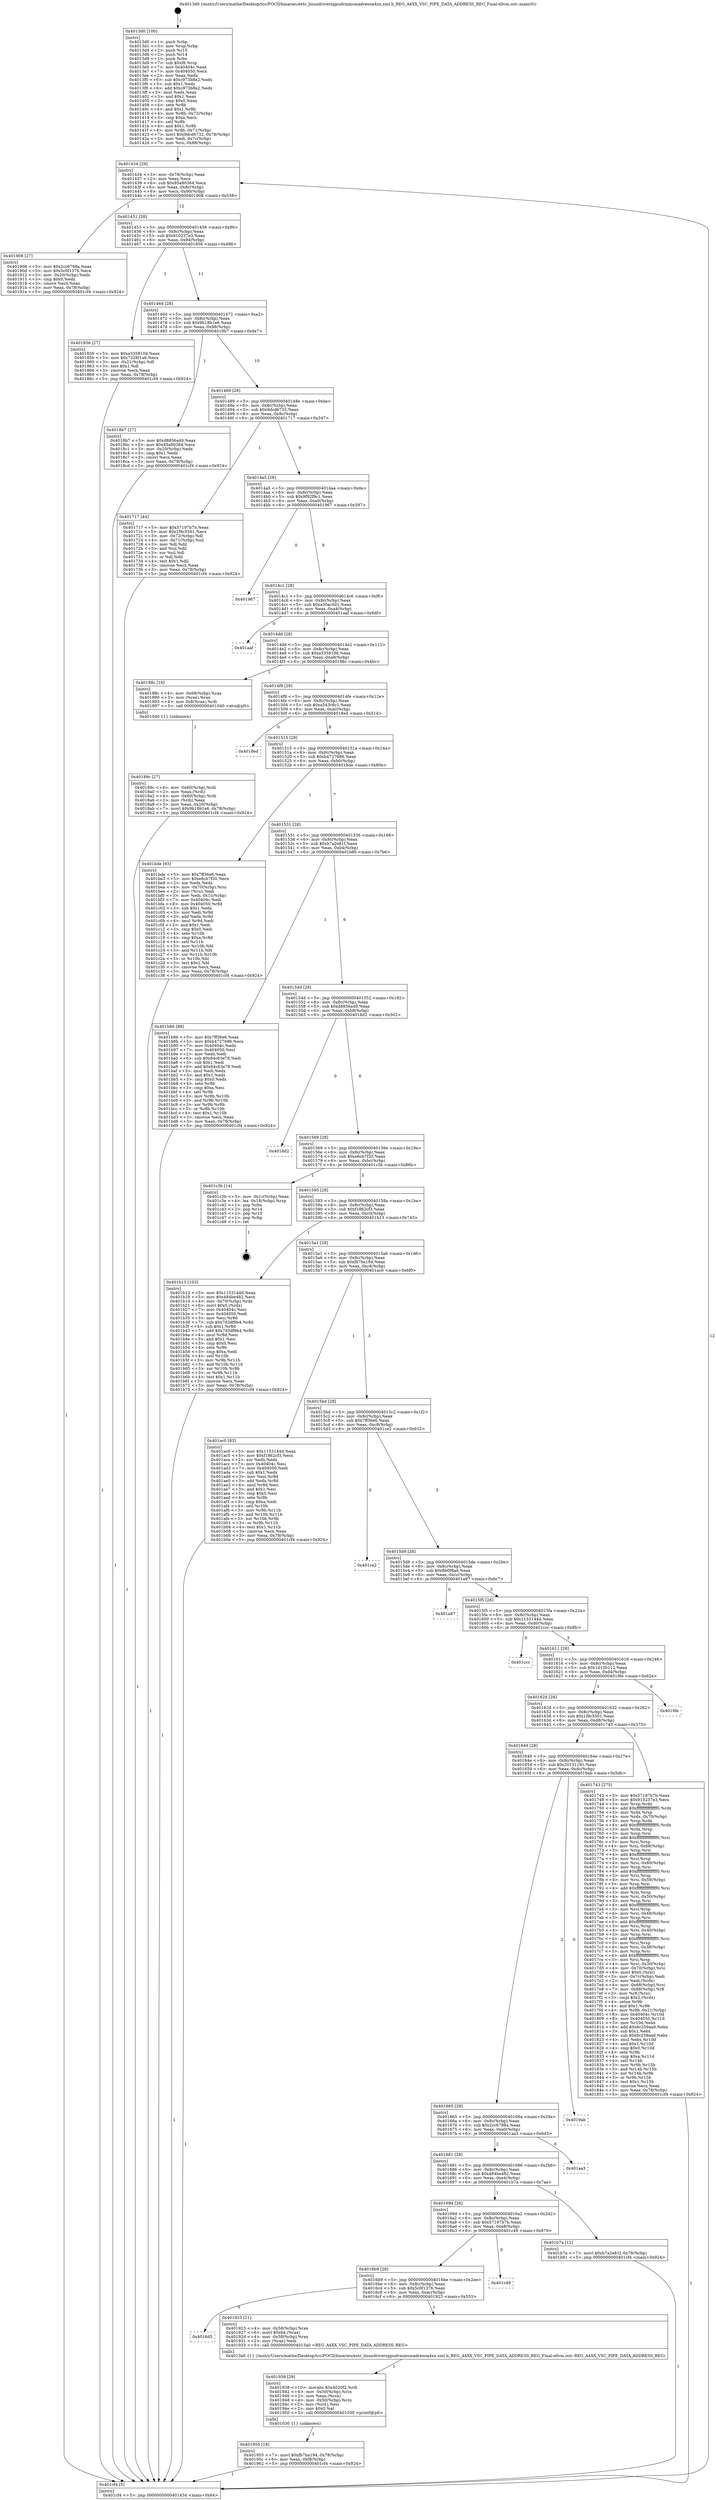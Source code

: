 digraph "0x4013d0" {
  label = "0x4013d0 (/mnt/c/Users/mathe/Desktop/tcc/POCII/binaries/extr_linuxdriversgpudrmmsmadrenoa4xx.xml.h_REG_A4XX_VSC_PIPE_DATA_ADDRESS_REG_Final-ollvm.out::main(0))"
  labelloc = "t"
  node[shape=record]

  Entry [label="",width=0.3,height=0.3,shape=circle,fillcolor=black,style=filled]
  "0x401434" [label="{
     0x401434 [29]\l
     | [instrs]\l
     &nbsp;&nbsp;0x401434 \<+3\>: mov -0x78(%rbp),%eax\l
     &nbsp;&nbsp;0x401437 \<+2\>: mov %eax,%ecx\l
     &nbsp;&nbsp;0x401439 \<+6\>: sub $0x85a80384,%ecx\l
     &nbsp;&nbsp;0x40143f \<+6\>: mov %eax,-0x8c(%rbp)\l
     &nbsp;&nbsp;0x401445 \<+6\>: mov %ecx,-0x90(%rbp)\l
     &nbsp;&nbsp;0x40144b \<+6\>: je 0000000000401908 \<main+0x538\>\l
  }"]
  "0x401908" [label="{
     0x401908 [27]\l
     | [instrs]\l
     &nbsp;&nbsp;0x401908 \<+5\>: mov $0x2cc6788a,%eax\l
     &nbsp;&nbsp;0x40190d \<+5\>: mov $0x5c0f1376,%ecx\l
     &nbsp;&nbsp;0x401912 \<+3\>: mov -0x20(%rbp),%edx\l
     &nbsp;&nbsp;0x401915 \<+3\>: cmp $0x0,%edx\l
     &nbsp;&nbsp;0x401918 \<+3\>: cmove %ecx,%eax\l
     &nbsp;&nbsp;0x40191b \<+3\>: mov %eax,-0x78(%rbp)\l
     &nbsp;&nbsp;0x40191e \<+5\>: jmp 0000000000401cf4 \<main+0x924\>\l
  }"]
  "0x401451" [label="{
     0x401451 [28]\l
     | [instrs]\l
     &nbsp;&nbsp;0x401451 \<+5\>: jmp 0000000000401456 \<main+0x86\>\l
     &nbsp;&nbsp;0x401456 \<+6\>: mov -0x8c(%rbp),%eax\l
     &nbsp;&nbsp;0x40145c \<+5\>: sub $0x910237e3,%eax\l
     &nbsp;&nbsp;0x401461 \<+6\>: mov %eax,-0x94(%rbp)\l
     &nbsp;&nbsp;0x401467 \<+6\>: je 0000000000401856 \<main+0x486\>\l
  }"]
  Exit [label="",width=0.3,height=0.3,shape=circle,fillcolor=black,style=filled,peripheries=2]
  "0x401856" [label="{
     0x401856 [27]\l
     | [instrs]\l
     &nbsp;&nbsp;0x401856 \<+5\>: mov $0xa335810d,%eax\l
     &nbsp;&nbsp;0x40185b \<+5\>: mov $0x7328f1a6,%ecx\l
     &nbsp;&nbsp;0x401860 \<+3\>: mov -0x21(%rbp),%dl\l
     &nbsp;&nbsp;0x401863 \<+3\>: test $0x1,%dl\l
     &nbsp;&nbsp;0x401866 \<+3\>: cmovne %ecx,%eax\l
     &nbsp;&nbsp;0x401869 \<+3\>: mov %eax,-0x78(%rbp)\l
     &nbsp;&nbsp;0x40186c \<+5\>: jmp 0000000000401cf4 \<main+0x924\>\l
  }"]
  "0x40146d" [label="{
     0x40146d [28]\l
     | [instrs]\l
     &nbsp;&nbsp;0x40146d \<+5\>: jmp 0000000000401472 \<main+0xa2\>\l
     &nbsp;&nbsp;0x401472 \<+6\>: mov -0x8c(%rbp),%eax\l
     &nbsp;&nbsp;0x401478 \<+5\>: sub $0x9b18b1e6,%eax\l
     &nbsp;&nbsp;0x40147d \<+6\>: mov %eax,-0x98(%rbp)\l
     &nbsp;&nbsp;0x401483 \<+6\>: je 00000000004018b7 \<main+0x4e7\>\l
  }"]
  "0x401955" [label="{
     0x401955 [18]\l
     | [instrs]\l
     &nbsp;&nbsp;0x401955 \<+7\>: movl $0xfb7ba194,-0x78(%rbp)\l
     &nbsp;&nbsp;0x40195c \<+6\>: mov %eax,-0xf8(%rbp)\l
     &nbsp;&nbsp;0x401962 \<+5\>: jmp 0000000000401cf4 \<main+0x924\>\l
  }"]
  "0x4018b7" [label="{
     0x4018b7 [27]\l
     | [instrs]\l
     &nbsp;&nbsp;0x4018b7 \<+5\>: mov $0xd8856a49,%eax\l
     &nbsp;&nbsp;0x4018bc \<+5\>: mov $0x85a80384,%ecx\l
     &nbsp;&nbsp;0x4018c1 \<+3\>: mov -0x20(%rbp),%edx\l
     &nbsp;&nbsp;0x4018c4 \<+3\>: cmp $0x1,%edx\l
     &nbsp;&nbsp;0x4018c7 \<+3\>: cmovl %ecx,%eax\l
     &nbsp;&nbsp;0x4018ca \<+3\>: mov %eax,-0x78(%rbp)\l
     &nbsp;&nbsp;0x4018cd \<+5\>: jmp 0000000000401cf4 \<main+0x924\>\l
  }"]
  "0x401489" [label="{
     0x401489 [28]\l
     | [instrs]\l
     &nbsp;&nbsp;0x401489 \<+5\>: jmp 000000000040148e \<main+0xbe\>\l
     &nbsp;&nbsp;0x40148e \<+6\>: mov -0x8c(%rbp),%eax\l
     &nbsp;&nbsp;0x401494 \<+5\>: sub $0x9dcd6732,%eax\l
     &nbsp;&nbsp;0x401499 \<+6\>: mov %eax,-0x9c(%rbp)\l
     &nbsp;&nbsp;0x40149f \<+6\>: je 0000000000401717 \<main+0x347\>\l
  }"]
  "0x401938" [label="{
     0x401938 [29]\l
     | [instrs]\l
     &nbsp;&nbsp;0x401938 \<+10\>: movabs $0x4020f2,%rdi\l
     &nbsp;&nbsp;0x401942 \<+4\>: mov -0x50(%rbp),%rcx\l
     &nbsp;&nbsp;0x401946 \<+2\>: mov %eax,(%rcx)\l
     &nbsp;&nbsp;0x401948 \<+4\>: mov -0x50(%rbp),%rcx\l
     &nbsp;&nbsp;0x40194c \<+2\>: mov (%rcx),%esi\l
     &nbsp;&nbsp;0x40194e \<+2\>: mov $0x0,%al\l
     &nbsp;&nbsp;0x401950 \<+5\>: call 0000000000401030 \<printf@plt\>\l
     | [calls]\l
     &nbsp;&nbsp;0x401030 \{1\} (unknown)\l
  }"]
  "0x401717" [label="{
     0x401717 [44]\l
     | [instrs]\l
     &nbsp;&nbsp;0x401717 \<+5\>: mov $0x57197b7b,%eax\l
     &nbsp;&nbsp;0x40171c \<+5\>: mov $0x1f9c5501,%ecx\l
     &nbsp;&nbsp;0x401721 \<+3\>: mov -0x72(%rbp),%dl\l
     &nbsp;&nbsp;0x401724 \<+4\>: mov -0x71(%rbp),%sil\l
     &nbsp;&nbsp;0x401728 \<+3\>: mov %dl,%dil\l
     &nbsp;&nbsp;0x40172b \<+3\>: and %sil,%dil\l
     &nbsp;&nbsp;0x40172e \<+3\>: xor %sil,%dl\l
     &nbsp;&nbsp;0x401731 \<+3\>: or %dl,%dil\l
     &nbsp;&nbsp;0x401734 \<+4\>: test $0x1,%dil\l
     &nbsp;&nbsp;0x401738 \<+3\>: cmovne %ecx,%eax\l
     &nbsp;&nbsp;0x40173b \<+3\>: mov %eax,-0x78(%rbp)\l
     &nbsp;&nbsp;0x40173e \<+5\>: jmp 0000000000401cf4 \<main+0x924\>\l
  }"]
  "0x4014a5" [label="{
     0x4014a5 [28]\l
     | [instrs]\l
     &nbsp;&nbsp;0x4014a5 \<+5\>: jmp 00000000004014aa \<main+0xda\>\l
     &nbsp;&nbsp;0x4014aa \<+6\>: mov -0x8c(%rbp),%eax\l
     &nbsp;&nbsp;0x4014b0 \<+5\>: sub $0x9f92f9c1,%eax\l
     &nbsp;&nbsp;0x4014b5 \<+6\>: mov %eax,-0xa0(%rbp)\l
     &nbsp;&nbsp;0x4014bb \<+6\>: je 0000000000401967 \<main+0x597\>\l
  }"]
  "0x401cf4" [label="{
     0x401cf4 [5]\l
     | [instrs]\l
     &nbsp;&nbsp;0x401cf4 \<+5\>: jmp 0000000000401434 \<main+0x64\>\l
  }"]
  "0x4013d0" [label="{
     0x4013d0 [100]\l
     | [instrs]\l
     &nbsp;&nbsp;0x4013d0 \<+1\>: push %rbp\l
     &nbsp;&nbsp;0x4013d1 \<+3\>: mov %rsp,%rbp\l
     &nbsp;&nbsp;0x4013d4 \<+2\>: push %r15\l
     &nbsp;&nbsp;0x4013d6 \<+2\>: push %r14\l
     &nbsp;&nbsp;0x4013d8 \<+1\>: push %rbx\l
     &nbsp;&nbsp;0x4013d9 \<+7\>: sub $0xf8,%rsp\l
     &nbsp;&nbsp;0x4013e0 \<+7\>: mov 0x40404c,%eax\l
     &nbsp;&nbsp;0x4013e7 \<+7\>: mov 0x404050,%ecx\l
     &nbsp;&nbsp;0x4013ee \<+2\>: mov %eax,%edx\l
     &nbsp;&nbsp;0x4013f0 \<+6\>: sub $0xc973b8e2,%edx\l
     &nbsp;&nbsp;0x4013f6 \<+3\>: sub $0x1,%edx\l
     &nbsp;&nbsp;0x4013f9 \<+6\>: add $0xc973b8e2,%edx\l
     &nbsp;&nbsp;0x4013ff \<+3\>: imul %edx,%eax\l
     &nbsp;&nbsp;0x401402 \<+3\>: and $0x1,%eax\l
     &nbsp;&nbsp;0x401405 \<+3\>: cmp $0x0,%eax\l
     &nbsp;&nbsp;0x401408 \<+4\>: sete %r8b\l
     &nbsp;&nbsp;0x40140c \<+4\>: and $0x1,%r8b\l
     &nbsp;&nbsp;0x401410 \<+4\>: mov %r8b,-0x72(%rbp)\l
     &nbsp;&nbsp;0x401414 \<+3\>: cmp $0xa,%ecx\l
     &nbsp;&nbsp;0x401417 \<+4\>: setl %r8b\l
     &nbsp;&nbsp;0x40141b \<+4\>: and $0x1,%r8b\l
     &nbsp;&nbsp;0x40141f \<+4\>: mov %r8b,-0x71(%rbp)\l
     &nbsp;&nbsp;0x401423 \<+7\>: movl $0x9dcd6732,-0x78(%rbp)\l
     &nbsp;&nbsp;0x40142a \<+3\>: mov %edi,-0x7c(%rbp)\l
     &nbsp;&nbsp;0x40142d \<+7\>: mov %rsi,-0x88(%rbp)\l
  }"]
  "0x4016d5" [label="{
     0x4016d5\l
  }", style=dashed]
  "0x401967" [label="{
     0x401967\l
  }", style=dashed]
  "0x4014c1" [label="{
     0x4014c1 [28]\l
     | [instrs]\l
     &nbsp;&nbsp;0x4014c1 \<+5\>: jmp 00000000004014c6 \<main+0xf6\>\l
     &nbsp;&nbsp;0x4014c6 \<+6\>: mov -0x8c(%rbp),%eax\l
     &nbsp;&nbsp;0x4014cc \<+5\>: sub $0xa30ac0d1,%eax\l
     &nbsp;&nbsp;0x4014d1 \<+6\>: mov %eax,-0xa4(%rbp)\l
     &nbsp;&nbsp;0x4014d7 \<+6\>: je 0000000000401aaf \<main+0x6df\>\l
  }"]
  "0x401923" [label="{
     0x401923 [21]\l
     | [instrs]\l
     &nbsp;&nbsp;0x401923 \<+4\>: mov -0x58(%rbp),%rax\l
     &nbsp;&nbsp;0x401927 \<+6\>: movl $0x64,(%rax)\l
     &nbsp;&nbsp;0x40192d \<+4\>: mov -0x58(%rbp),%rax\l
     &nbsp;&nbsp;0x401931 \<+2\>: mov (%rax),%edi\l
     &nbsp;&nbsp;0x401933 \<+5\>: call 00000000004013a0 \<REG_A4XX_VSC_PIPE_DATA_ADDRESS_REG\>\l
     | [calls]\l
     &nbsp;&nbsp;0x4013a0 \{1\} (/mnt/c/Users/mathe/Desktop/tcc/POCII/binaries/extr_linuxdriversgpudrmmsmadrenoa4xx.xml.h_REG_A4XX_VSC_PIPE_DATA_ADDRESS_REG_Final-ollvm.out::REG_A4XX_VSC_PIPE_DATA_ADDRESS_REG)\l
  }"]
  "0x401aaf" [label="{
     0x401aaf\l
  }", style=dashed]
  "0x4014dd" [label="{
     0x4014dd [28]\l
     | [instrs]\l
     &nbsp;&nbsp;0x4014dd \<+5\>: jmp 00000000004014e2 \<main+0x112\>\l
     &nbsp;&nbsp;0x4014e2 \<+6\>: mov -0x8c(%rbp),%eax\l
     &nbsp;&nbsp;0x4014e8 \<+5\>: sub $0xa335810d,%eax\l
     &nbsp;&nbsp;0x4014ed \<+6\>: mov %eax,-0xa8(%rbp)\l
     &nbsp;&nbsp;0x4014f3 \<+6\>: je 000000000040188c \<main+0x4bc\>\l
  }"]
  "0x4016b9" [label="{
     0x4016b9 [28]\l
     | [instrs]\l
     &nbsp;&nbsp;0x4016b9 \<+5\>: jmp 00000000004016be \<main+0x2ee\>\l
     &nbsp;&nbsp;0x4016be \<+6\>: mov -0x8c(%rbp),%eax\l
     &nbsp;&nbsp;0x4016c4 \<+5\>: sub $0x5c0f1376,%eax\l
     &nbsp;&nbsp;0x4016c9 \<+6\>: mov %eax,-0xec(%rbp)\l
     &nbsp;&nbsp;0x4016cf \<+6\>: je 0000000000401923 \<main+0x553\>\l
  }"]
  "0x40188c" [label="{
     0x40188c [16]\l
     | [instrs]\l
     &nbsp;&nbsp;0x40188c \<+4\>: mov -0x68(%rbp),%rax\l
     &nbsp;&nbsp;0x401890 \<+3\>: mov (%rax),%rax\l
     &nbsp;&nbsp;0x401893 \<+4\>: mov 0x8(%rax),%rdi\l
     &nbsp;&nbsp;0x401897 \<+5\>: call 0000000000401040 \<atoi@plt\>\l
     | [calls]\l
     &nbsp;&nbsp;0x401040 \{1\} (unknown)\l
  }"]
  "0x4014f9" [label="{
     0x4014f9 [28]\l
     | [instrs]\l
     &nbsp;&nbsp;0x4014f9 \<+5\>: jmp 00000000004014fe \<main+0x12e\>\l
     &nbsp;&nbsp;0x4014fe \<+6\>: mov -0x8c(%rbp),%eax\l
     &nbsp;&nbsp;0x401504 \<+5\>: sub $0xa543c6c1,%eax\l
     &nbsp;&nbsp;0x401509 \<+6\>: mov %eax,-0xac(%rbp)\l
     &nbsp;&nbsp;0x40150f \<+6\>: je 00000000004018ed \<main+0x51d\>\l
  }"]
  "0x401c49" [label="{
     0x401c49\l
  }", style=dashed]
  "0x4018ed" [label="{
     0x4018ed\l
  }", style=dashed]
  "0x401515" [label="{
     0x401515 [28]\l
     | [instrs]\l
     &nbsp;&nbsp;0x401515 \<+5\>: jmp 000000000040151a \<main+0x14a\>\l
     &nbsp;&nbsp;0x40151a \<+6\>: mov -0x8c(%rbp),%eax\l
     &nbsp;&nbsp;0x401520 \<+5\>: sub $0xb4727686,%eax\l
     &nbsp;&nbsp;0x401525 \<+6\>: mov %eax,-0xb0(%rbp)\l
     &nbsp;&nbsp;0x40152b \<+6\>: je 0000000000401bde \<main+0x80e\>\l
  }"]
  "0x40169d" [label="{
     0x40169d [28]\l
     | [instrs]\l
     &nbsp;&nbsp;0x40169d \<+5\>: jmp 00000000004016a2 \<main+0x2d2\>\l
     &nbsp;&nbsp;0x4016a2 \<+6\>: mov -0x8c(%rbp),%eax\l
     &nbsp;&nbsp;0x4016a8 \<+5\>: sub $0x57197b7b,%eax\l
     &nbsp;&nbsp;0x4016ad \<+6\>: mov %eax,-0xe8(%rbp)\l
     &nbsp;&nbsp;0x4016b3 \<+6\>: je 0000000000401c49 \<main+0x879\>\l
  }"]
  "0x401bde" [label="{
     0x401bde [93]\l
     | [instrs]\l
     &nbsp;&nbsp;0x401bde \<+5\>: mov $0x7ff36e6,%eax\l
     &nbsp;&nbsp;0x401be3 \<+5\>: mov $0xe6cb7f20,%ecx\l
     &nbsp;&nbsp;0x401be8 \<+2\>: xor %edx,%edx\l
     &nbsp;&nbsp;0x401bea \<+4\>: mov -0x70(%rbp),%rsi\l
     &nbsp;&nbsp;0x401bee \<+2\>: mov (%rsi),%edi\l
     &nbsp;&nbsp;0x401bf0 \<+3\>: mov %edi,-0x1c(%rbp)\l
     &nbsp;&nbsp;0x401bf3 \<+7\>: mov 0x40404c,%edi\l
     &nbsp;&nbsp;0x401bfa \<+8\>: mov 0x404050,%r8d\l
     &nbsp;&nbsp;0x401c02 \<+3\>: sub $0x1,%edx\l
     &nbsp;&nbsp;0x401c05 \<+3\>: mov %edi,%r9d\l
     &nbsp;&nbsp;0x401c08 \<+3\>: add %edx,%r9d\l
     &nbsp;&nbsp;0x401c0b \<+4\>: imul %r9d,%edi\l
     &nbsp;&nbsp;0x401c0f \<+3\>: and $0x1,%edi\l
     &nbsp;&nbsp;0x401c12 \<+3\>: cmp $0x0,%edi\l
     &nbsp;&nbsp;0x401c15 \<+4\>: sete %r10b\l
     &nbsp;&nbsp;0x401c19 \<+4\>: cmp $0xa,%r8d\l
     &nbsp;&nbsp;0x401c1d \<+4\>: setl %r11b\l
     &nbsp;&nbsp;0x401c21 \<+3\>: mov %r10b,%bl\l
     &nbsp;&nbsp;0x401c24 \<+3\>: and %r11b,%bl\l
     &nbsp;&nbsp;0x401c27 \<+3\>: xor %r11b,%r10b\l
     &nbsp;&nbsp;0x401c2a \<+3\>: or %r10b,%bl\l
     &nbsp;&nbsp;0x401c2d \<+3\>: test $0x1,%bl\l
     &nbsp;&nbsp;0x401c30 \<+3\>: cmovne %ecx,%eax\l
     &nbsp;&nbsp;0x401c33 \<+3\>: mov %eax,-0x78(%rbp)\l
     &nbsp;&nbsp;0x401c36 \<+5\>: jmp 0000000000401cf4 \<main+0x924\>\l
  }"]
  "0x401531" [label="{
     0x401531 [28]\l
     | [instrs]\l
     &nbsp;&nbsp;0x401531 \<+5\>: jmp 0000000000401536 \<main+0x166\>\l
     &nbsp;&nbsp;0x401536 \<+6\>: mov -0x8c(%rbp),%eax\l
     &nbsp;&nbsp;0x40153c \<+5\>: sub $0xb7a2e81f,%eax\l
     &nbsp;&nbsp;0x401541 \<+6\>: mov %eax,-0xb4(%rbp)\l
     &nbsp;&nbsp;0x401547 \<+6\>: je 0000000000401b86 \<main+0x7b6\>\l
  }"]
  "0x401b7a" [label="{
     0x401b7a [12]\l
     | [instrs]\l
     &nbsp;&nbsp;0x401b7a \<+7\>: movl $0xb7a2e81f,-0x78(%rbp)\l
     &nbsp;&nbsp;0x401b81 \<+5\>: jmp 0000000000401cf4 \<main+0x924\>\l
  }"]
  "0x401b86" [label="{
     0x401b86 [88]\l
     | [instrs]\l
     &nbsp;&nbsp;0x401b86 \<+5\>: mov $0x7ff36e6,%eax\l
     &nbsp;&nbsp;0x401b8b \<+5\>: mov $0xb4727686,%ecx\l
     &nbsp;&nbsp;0x401b90 \<+7\>: mov 0x40404c,%edx\l
     &nbsp;&nbsp;0x401b97 \<+7\>: mov 0x404050,%esi\l
     &nbsp;&nbsp;0x401b9e \<+2\>: mov %edx,%edi\l
     &nbsp;&nbsp;0x401ba0 \<+6\>: sub $0x84c63e78,%edi\l
     &nbsp;&nbsp;0x401ba6 \<+3\>: sub $0x1,%edi\l
     &nbsp;&nbsp;0x401ba9 \<+6\>: add $0x84c63e78,%edi\l
     &nbsp;&nbsp;0x401baf \<+3\>: imul %edi,%edx\l
     &nbsp;&nbsp;0x401bb2 \<+3\>: and $0x1,%edx\l
     &nbsp;&nbsp;0x401bb5 \<+3\>: cmp $0x0,%edx\l
     &nbsp;&nbsp;0x401bb8 \<+4\>: sete %r8b\l
     &nbsp;&nbsp;0x401bbc \<+3\>: cmp $0xa,%esi\l
     &nbsp;&nbsp;0x401bbf \<+4\>: setl %r9b\l
     &nbsp;&nbsp;0x401bc3 \<+3\>: mov %r8b,%r10b\l
     &nbsp;&nbsp;0x401bc6 \<+3\>: and %r9b,%r10b\l
     &nbsp;&nbsp;0x401bc9 \<+3\>: xor %r9b,%r8b\l
     &nbsp;&nbsp;0x401bcc \<+3\>: or %r8b,%r10b\l
     &nbsp;&nbsp;0x401bcf \<+4\>: test $0x1,%r10b\l
     &nbsp;&nbsp;0x401bd3 \<+3\>: cmovne %ecx,%eax\l
     &nbsp;&nbsp;0x401bd6 \<+3\>: mov %eax,-0x78(%rbp)\l
     &nbsp;&nbsp;0x401bd9 \<+5\>: jmp 0000000000401cf4 \<main+0x924\>\l
  }"]
  "0x40154d" [label="{
     0x40154d [28]\l
     | [instrs]\l
     &nbsp;&nbsp;0x40154d \<+5\>: jmp 0000000000401552 \<main+0x182\>\l
     &nbsp;&nbsp;0x401552 \<+6\>: mov -0x8c(%rbp),%eax\l
     &nbsp;&nbsp;0x401558 \<+5\>: sub $0xd8856a49,%eax\l
     &nbsp;&nbsp;0x40155d \<+6\>: mov %eax,-0xb8(%rbp)\l
     &nbsp;&nbsp;0x401563 \<+6\>: je 00000000004018d2 \<main+0x502\>\l
  }"]
  "0x401681" [label="{
     0x401681 [28]\l
     | [instrs]\l
     &nbsp;&nbsp;0x401681 \<+5\>: jmp 0000000000401686 \<main+0x2b6\>\l
     &nbsp;&nbsp;0x401686 \<+6\>: mov -0x8c(%rbp),%eax\l
     &nbsp;&nbsp;0x40168c \<+5\>: sub $0x484be482,%eax\l
     &nbsp;&nbsp;0x401691 \<+6\>: mov %eax,-0xe4(%rbp)\l
     &nbsp;&nbsp;0x401697 \<+6\>: je 0000000000401b7a \<main+0x7aa\>\l
  }"]
  "0x4018d2" [label="{
     0x4018d2\l
  }", style=dashed]
  "0x401569" [label="{
     0x401569 [28]\l
     | [instrs]\l
     &nbsp;&nbsp;0x401569 \<+5\>: jmp 000000000040156e \<main+0x19e\>\l
     &nbsp;&nbsp;0x40156e \<+6\>: mov -0x8c(%rbp),%eax\l
     &nbsp;&nbsp;0x401574 \<+5\>: sub $0xe6cb7f20,%eax\l
     &nbsp;&nbsp;0x401579 \<+6\>: mov %eax,-0xbc(%rbp)\l
     &nbsp;&nbsp;0x40157f \<+6\>: je 0000000000401c3b \<main+0x86b\>\l
  }"]
  "0x401aa3" [label="{
     0x401aa3\l
  }", style=dashed]
  "0x401c3b" [label="{
     0x401c3b [14]\l
     | [instrs]\l
     &nbsp;&nbsp;0x401c3b \<+3\>: mov -0x1c(%rbp),%eax\l
     &nbsp;&nbsp;0x401c3e \<+4\>: lea -0x18(%rbp),%rsp\l
     &nbsp;&nbsp;0x401c42 \<+1\>: pop %rbx\l
     &nbsp;&nbsp;0x401c43 \<+2\>: pop %r14\l
     &nbsp;&nbsp;0x401c45 \<+2\>: pop %r15\l
     &nbsp;&nbsp;0x401c47 \<+1\>: pop %rbp\l
     &nbsp;&nbsp;0x401c48 \<+1\>: ret\l
  }"]
  "0x401585" [label="{
     0x401585 [28]\l
     | [instrs]\l
     &nbsp;&nbsp;0x401585 \<+5\>: jmp 000000000040158a \<main+0x1ba\>\l
     &nbsp;&nbsp;0x40158a \<+6\>: mov -0x8c(%rbp),%eax\l
     &nbsp;&nbsp;0x401590 \<+5\>: sub $0xf1862cf3,%eax\l
     &nbsp;&nbsp;0x401595 \<+6\>: mov %eax,-0xc0(%rbp)\l
     &nbsp;&nbsp;0x40159b \<+6\>: je 0000000000401b13 \<main+0x743\>\l
  }"]
  "0x401665" [label="{
     0x401665 [28]\l
     | [instrs]\l
     &nbsp;&nbsp;0x401665 \<+5\>: jmp 000000000040166a \<main+0x29a\>\l
     &nbsp;&nbsp;0x40166a \<+6\>: mov -0x8c(%rbp),%eax\l
     &nbsp;&nbsp;0x401670 \<+5\>: sub $0x2cc6788a,%eax\l
     &nbsp;&nbsp;0x401675 \<+6\>: mov %eax,-0xe0(%rbp)\l
     &nbsp;&nbsp;0x40167b \<+6\>: je 0000000000401aa3 \<main+0x6d3\>\l
  }"]
  "0x401b13" [label="{
     0x401b13 [103]\l
     | [instrs]\l
     &nbsp;&nbsp;0x401b13 \<+5\>: mov $0x1153144d,%eax\l
     &nbsp;&nbsp;0x401b18 \<+5\>: mov $0x484be482,%ecx\l
     &nbsp;&nbsp;0x401b1d \<+4\>: mov -0x70(%rbp),%rdx\l
     &nbsp;&nbsp;0x401b21 \<+6\>: movl $0x0,(%rdx)\l
     &nbsp;&nbsp;0x401b27 \<+7\>: mov 0x40404c,%esi\l
     &nbsp;&nbsp;0x401b2e \<+7\>: mov 0x404050,%edi\l
     &nbsp;&nbsp;0x401b35 \<+3\>: mov %esi,%r8d\l
     &nbsp;&nbsp;0x401b38 \<+7\>: sub $0x7d3df9b4,%r8d\l
     &nbsp;&nbsp;0x401b3f \<+4\>: sub $0x1,%r8d\l
     &nbsp;&nbsp;0x401b43 \<+7\>: add $0x7d3df9b4,%r8d\l
     &nbsp;&nbsp;0x401b4a \<+4\>: imul %r8d,%esi\l
     &nbsp;&nbsp;0x401b4e \<+3\>: and $0x1,%esi\l
     &nbsp;&nbsp;0x401b51 \<+3\>: cmp $0x0,%esi\l
     &nbsp;&nbsp;0x401b54 \<+4\>: sete %r9b\l
     &nbsp;&nbsp;0x401b58 \<+3\>: cmp $0xa,%edi\l
     &nbsp;&nbsp;0x401b5b \<+4\>: setl %r10b\l
     &nbsp;&nbsp;0x401b5f \<+3\>: mov %r9b,%r11b\l
     &nbsp;&nbsp;0x401b62 \<+3\>: and %r10b,%r11b\l
     &nbsp;&nbsp;0x401b65 \<+3\>: xor %r10b,%r9b\l
     &nbsp;&nbsp;0x401b68 \<+3\>: or %r9b,%r11b\l
     &nbsp;&nbsp;0x401b6b \<+4\>: test $0x1,%r11b\l
     &nbsp;&nbsp;0x401b6f \<+3\>: cmovne %ecx,%eax\l
     &nbsp;&nbsp;0x401b72 \<+3\>: mov %eax,-0x78(%rbp)\l
     &nbsp;&nbsp;0x401b75 \<+5\>: jmp 0000000000401cf4 \<main+0x924\>\l
  }"]
  "0x4015a1" [label="{
     0x4015a1 [28]\l
     | [instrs]\l
     &nbsp;&nbsp;0x4015a1 \<+5\>: jmp 00000000004015a6 \<main+0x1d6\>\l
     &nbsp;&nbsp;0x4015a6 \<+6\>: mov -0x8c(%rbp),%eax\l
     &nbsp;&nbsp;0x4015ac \<+5\>: sub $0xfb7ba194,%eax\l
     &nbsp;&nbsp;0x4015b1 \<+6\>: mov %eax,-0xc4(%rbp)\l
     &nbsp;&nbsp;0x4015b7 \<+6\>: je 0000000000401ac0 \<main+0x6f0\>\l
  }"]
  "0x4019ab" [label="{
     0x4019ab\l
  }", style=dashed]
  "0x401ac0" [label="{
     0x401ac0 [83]\l
     | [instrs]\l
     &nbsp;&nbsp;0x401ac0 \<+5\>: mov $0x1153144d,%eax\l
     &nbsp;&nbsp;0x401ac5 \<+5\>: mov $0xf1862cf3,%ecx\l
     &nbsp;&nbsp;0x401aca \<+2\>: xor %edx,%edx\l
     &nbsp;&nbsp;0x401acc \<+7\>: mov 0x40404c,%esi\l
     &nbsp;&nbsp;0x401ad3 \<+7\>: mov 0x404050,%edi\l
     &nbsp;&nbsp;0x401ada \<+3\>: sub $0x1,%edx\l
     &nbsp;&nbsp;0x401add \<+3\>: mov %esi,%r8d\l
     &nbsp;&nbsp;0x401ae0 \<+3\>: add %edx,%r8d\l
     &nbsp;&nbsp;0x401ae3 \<+4\>: imul %r8d,%esi\l
     &nbsp;&nbsp;0x401ae7 \<+3\>: and $0x1,%esi\l
     &nbsp;&nbsp;0x401aea \<+3\>: cmp $0x0,%esi\l
     &nbsp;&nbsp;0x401aed \<+4\>: sete %r9b\l
     &nbsp;&nbsp;0x401af1 \<+3\>: cmp $0xa,%edi\l
     &nbsp;&nbsp;0x401af4 \<+4\>: setl %r10b\l
     &nbsp;&nbsp;0x401af8 \<+3\>: mov %r9b,%r11b\l
     &nbsp;&nbsp;0x401afb \<+3\>: and %r10b,%r11b\l
     &nbsp;&nbsp;0x401afe \<+3\>: xor %r10b,%r9b\l
     &nbsp;&nbsp;0x401b01 \<+3\>: or %r9b,%r11b\l
     &nbsp;&nbsp;0x401b04 \<+4\>: test $0x1,%r11b\l
     &nbsp;&nbsp;0x401b08 \<+3\>: cmovne %ecx,%eax\l
     &nbsp;&nbsp;0x401b0b \<+3\>: mov %eax,-0x78(%rbp)\l
     &nbsp;&nbsp;0x401b0e \<+5\>: jmp 0000000000401cf4 \<main+0x924\>\l
  }"]
  "0x4015bd" [label="{
     0x4015bd [28]\l
     | [instrs]\l
     &nbsp;&nbsp;0x4015bd \<+5\>: jmp 00000000004015c2 \<main+0x1f2\>\l
     &nbsp;&nbsp;0x4015c2 \<+6\>: mov -0x8c(%rbp),%eax\l
     &nbsp;&nbsp;0x4015c8 \<+5\>: sub $0x7ff36e6,%eax\l
     &nbsp;&nbsp;0x4015cd \<+6\>: mov %eax,-0xc8(%rbp)\l
     &nbsp;&nbsp;0x4015d3 \<+6\>: je 0000000000401ce2 \<main+0x912\>\l
  }"]
  "0x40189c" [label="{
     0x40189c [27]\l
     | [instrs]\l
     &nbsp;&nbsp;0x40189c \<+4\>: mov -0x60(%rbp),%rdi\l
     &nbsp;&nbsp;0x4018a0 \<+2\>: mov %eax,(%rdi)\l
     &nbsp;&nbsp;0x4018a2 \<+4\>: mov -0x60(%rbp),%rdi\l
     &nbsp;&nbsp;0x4018a6 \<+2\>: mov (%rdi),%eax\l
     &nbsp;&nbsp;0x4018a8 \<+3\>: mov %eax,-0x20(%rbp)\l
     &nbsp;&nbsp;0x4018ab \<+7\>: movl $0x9b18b1e6,-0x78(%rbp)\l
     &nbsp;&nbsp;0x4018b2 \<+5\>: jmp 0000000000401cf4 \<main+0x924\>\l
  }"]
  "0x401ce2" [label="{
     0x401ce2\l
  }", style=dashed]
  "0x4015d9" [label="{
     0x4015d9 [28]\l
     | [instrs]\l
     &nbsp;&nbsp;0x4015d9 \<+5\>: jmp 00000000004015de \<main+0x20e\>\l
     &nbsp;&nbsp;0x4015de \<+6\>: mov -0x8c(%rbp),%eax\l
     &nbsp;&nbsp;0x4015e4 \<+5\>: sub $0x8b0f8ad,%eax\l
     &nbsp;&nbsp;0x4015e9 \<+6\>: mov %eax,-0xcc(%rbp)\l
     &nbsp;&nbsp;0x4015ef \<+6\>: je 0000000000401a97 \<main+0x6c7\>\l
  }"]
  "0x401649" [label="{
     0x401649 [28]\l
     | [instrs]\l
     &nbsp;&nbsp;0x401649 \<+5\>: jmp 000000000040164e \<main+0x27e\>\l
     &nbsp;&nbsp;0x40164e \<+6\>: mov -0x8c(%rbp),%eax\l
     &nbsp;&nbsp;0x401654 \<+5\>: sub $0x20131191,%eax\l
     &nbsp;&nbsp;0x401659 \<+6\>: mov %eax,-0xdc(%rbp)\l
     &nbsp;&nbsp;0x40165f \<+6\>: je 00000000004019ab \<main+0x5db\>\l
  }"]
  "0x401a97" [label="{
     0x401a97\l
  }", style=dashed]
  "0x4015f5" [label="{
     0x4015f5 [28]\l
     | [instrs]\l
     &nbsp;&nbsp;0x4015f5 \<+5\>: jmp 00000000004015fa \<main+0x22a\>\l
     &nbsp;&nbsp;0x4015fa \<+6\>: mov -0x8c(%rbp),%eax\l
     &nbsp;&nbsp;0x401600 \<+5\>: sub $0x1153144d,%eax\l
     &nbsp;&nbsp;0x401605 \<+6\>: mov %eax,-0xd0(%rbp)\l
     &nbsp;&nbsp;0x40160b \<+6\>: je 0000000000401ccc \<main+0x8fc\>\l
  }"]
  "0x401743" [label="{
     0x401743 [275]\l
     | [instrs]\l
     &nbsp;&nbsp;0x401743 \<+5\>: mov $0x57197b7b,%eax\l
     &nbsp;&nbsp;0x401748 \<+5\>: mov $0x910237e3,%ecx\l
     &nbsp;&nbsp;0x40174d \<+3\>: mov %rsp,%rdx\l
     &nbsp;&nbsp;0x401750 \<+4\>: add $0xfffffffffffffff0,%rdx\l
     &nbsp;&nbsp;0x401754 \<+3\>: mov %rdx,%rsp\l
     &nbsp;&nbsp;0x401757 \<+4\>: mov %rdx,-0x70(%rbp)\l
     &nbsp;&nbsp;0x40175b \<+3\>: mov %rsp,%rdx\l
     &nbsp;&nbsp;0x40175e \<+4\>: add $0xfffffffffffffff0,%rdx\l
     &nbsp;&nbsp;0x401762 \<+3\>: mov %rdx,%rsp\l
     &nbsp;&nbsp;0x401765 \<+3\>: mov %rsp,%rsi\l
     &nbsp;&nbsp;0x401768 \<+4\>: add $0xfffffffffffffff0,%rsi\l
     &nbsp;&nbsp;0x40176c \<+3\>: mov %rsi,%rsp\l
     &nbsp;&nbsp;0x40176f \<+4\>: mov %rsi,-0x68(%rbp)\l
     &nbsp;&nbsp;0x401773 \<+3\>: mov %rsp,%rsi\l
     &nbsp;&nbsp;0x401776 \<+4\>: add $0xfffffffffffffff0,%rsi\l
     &nbsp;&nbsp;0x40177a \<+3\>: mov %rsi,%rsp\l
     &nbsp;&nbsp;0x40177d \<+4\>: mov %rsi,-0x60(%rbp)\l
     &nbsp;&nbsp;0x401781 \<+3\>: mov %rsp,%rsi\l
     &nbsp;&nbsp;0x401784 \<+4\>: add $0xfffffffffffffff0,%rsi\l
     &nbsp;&nbsp;0x401788 \<+3\>: mov %rsi,%rsp\l
     &nbsp;&nbsp;0x40178b \<+4\>: mov %rsi,-0x58(%rbp)\l
     &nbsp;&nbsp;0x40178f \<+3\>: mov %rsp,%rsi\l
     &nbsp;&nbsp;0x401792 \<+4\>: add $0xfffffffffffffff0,%rsi\l
     &nbsp;&nbsp;0x401796 \<+3\>: mov %rsi,%rsp\l
     &nbsp;&nbsp;0x401799 \<+4\>: mov %rsi,-0x50(%rbp)\l
     &nbsp;&nbsp;0x40179d \<+3\>: mov %rsp,%rsi\l
     &nbsp;&nbsp;0x4017a0 \<+4\>: add $0xfffffffffffffff0,%rsi\l
     &nbsp;&nbsp;0x4017a4 \<+3\>: mov %rsi,%rsp\l
     &nbsp;&nbsp;0x4017a7 \<+4\>: mov %rsi,-0x48(%rbp)\l
     &nbsp;&nbsp;0x4017ab \<+3\>: mov %rsp,%rsi\l
     &nbsp;&nbsp;0x4017ae \<+4\>: add $0xfffffffffffffff0,%rsi\l
     &nbsp;&nbsp;0x4017b2 \<+3\>: mov %rsi,%rsp\l
     &nbsp;&nbsp;0x4017b5 \<+4\>: mov %rsi,-0x40(%rbp)\l
     &nbsp;&nbsp;0x4017b9 \<+3\>: mov %rsp,%rsi\l
     &nbsp;&nbsp;0x4017bc \<+4\>: add $0xfffffffffffffff0,%rsi\l
     &nbsp;&nbsp;0x4017c0 \<+3\>: mov %rsi,%rsp\l
     &nbsp;&nbsp;0x4017c3 \<+4\>: mov %rsi,-0x38(%rbp)\l
     &nbsp;&nbsp;0x4017c7 \<+3\>: mov %rsp,%rsi\l
     &nbsp;&nbsp;0x4017ca \<+4\>: add $0xfffffffffffffff0,%rsi\l
     &nbsp;&nbsp;0x4017ce \<+3\>: mov %rsi,%rsp\l
     &nbsp;&nbsp;0x4017d1 \<+4\>: mov %rsi,-0x30(%rbp)\l
     &nbsp;&nbsp;0x4017d5 \<+4\>: mov -0x70(%rbp),%rsi\l
     &nbsp;&nbsp;0x4017d9 \<+6\>: movl $0x0,(%rsi)\l
     &nbsp;&nbsp;0x4017df \<+3\>: mov -0x7c(%rbp),%edi\l
     &nbsp;&nbsp;0x4017e2 \<+2\>: mov %edi,(%rdx)\l
     &nbsp;&nbsp;0x4017e4 \<+4\>: mov -0x68(%rbp),%rsi\l
     &nbsp;&nbsp;0x4017e8 \<+7\>: mov -0x88(%rbp),%r8\l
     &nbsp;&nbsp;0x4017ef \<+3\>: mov %r8,(%rsi)\l
     &nbsp;&nbsp;0x4017f2 \<+3\>: cmpl $0x2,(%rdx)\l
     &nbsp;&nbsp;0x4017f5 \<+4\>: setne %r9b\l
     &nbsp;&nbsp;0x4017f9 \<+4\>: and $0x1,%r9b\l
     &nbsp;&nbsp;0x4017fd \<+4\>: mov %r9b,-0x21(%rbp)\l
     &nbsp;&nbsp;0x401801 \<+8\>: mov 0x40404c,%r10d\l
     &nbsp;&nbsp;0x401809 \<+8\>: mov 0x404050,%r11d\l
     &nbsp;&nbsp;0x401811 \<+3\>: mov %r10d,%ebx\l
     &nbsp;&nbsp;0x401814 \<+6\>: add $0x6c259aa9,%ebx\l
     &nbsp;&nbsp;0x40181a \<+3\>: sub $0x1,%ebx\l
     &nbsp;&nbsp;0x40181d \<+6\>: sub $0x6c259aa9,%ebx\l
     &nbsp;&nbsp;0x401823 \<+4\>: imul %ebx,%r10d\l
     &nbsp;&nbsp;0x401827 \<+4\>: and $0x1,%r10d\l
     &nbsp;&nbsp;0x40182b \<+4\>: cmp $0x0,%r10d\l
     &nbsp;&nbsp;0x40182f \<+4\>: sete %r9b\l
     &nbsp;&nbsp;0x401833 \<+4\>: cmp $0xa,%r11d\l
     &nbsp;&nbsp;0x401837 \<+4\>: setl %r14b\l
     &nbsp;&nbsp;0x40183b \<+3\>: mov %r9b,%r15b\l
     &nbsp;&nbsp;0x40183e \<+3\>: and %r14b,%r15b\l
     &nbsp;&nbsp;0x401841 \<+3\>: xor %r14b,%r9b\l
     &nbsp;&nbsp;0x401844 \<+3\>: or %r9b,%r15b\l
     &nbsp;&nbsp;0x401847 \<+4\>: test $0x1,%r15b\l
     &nbsp;&nbsp;0x40184b \<+3\>: cmovne %ecx,%eax\l
     &nbsp;&nbsp;0x40184e \<+3\>: mov %eax,-0x78(%rbp)\l
     &nbsp;&nbsp;0x401851 \<+5\>: jmp 0000000000401cf4 \<main+0x924\>\l
  }"]
  "0x401ccc" [label="{
     0x401ccc\l
  }", style=dashed]
  "0x401611" [label="{
     0x401611 [28]\l
     | [instrs]\l
     &nbsp;&nbsp;0x401611 \<+5\>: jmp 0000000000401616 \<main+0x246\>\l
     &nbsp;&nbsp;0x401616 \<+6\>: mov -0x8c(%rbp),%eax\l
     &nbsp;&nbsp;0x40161c \<+5\>: sub $0x1d13b112,%eax\l
     &nbsp;&nbsp;0x401621 \<+6\>: mov %eax,-0xd4(%rbp)\l
     &nbsp;&nbsp;0x401627 \<+6\>: je 00000000004019fe \<main+0x62e\>\l
  }"]
  "0x40162d" [label="{
     0x40162d [28]\l
     | [instrs]\l
     &nbsp;&nbsp;0x40162d \<+5\>: jmp 0000000000401632 \<main+0x262\>\l
     &nbsp;&nbsp;0x401632 \<+6\>: mov -0x8c(%rbp),%eax\l
     &nbsp;&nbsp;0x401638 \<+5\>: sub $0x1f9c5501,%eax\l
     &nbsp;&nbsp;0x40163d \<+6\>: mov %eax,-0xd8(%rbp)\l
     &nbsp;&nbsp;0x401643 \<+6\>: je 0000000000401743 \<main+0x373\>\l
  }"]
  "0x4019fe" [label="{
     0x4019fe\l
  }", style=dashed]
  Entry -> "0x4013d0" [label=" 1"]
  "0x401434" -> "0x401908" [label=" 1"]
  "0x401434" -> "0x401451" [label=" 12"]
  "0x401c3b" -> Exit [label=" 1"]
  "0x401451" -> "0x401856" [label=" 1"]
  "0x401451" -> "0x40146d" [label=" 11"]
  "0x401bde" -> "0x401cf4" [label=" 1"]
  "0x40146d" -> "0x4018b7" [label=" 1"]
  "0x40146d" -> "0x401489" [label=" 10"]
  "0x401b86" -> "0x401cf4" [label=" 1"]
  "0x401489" -> "0x401717" [label=" 1"]
  "0x401489" -> "0x4014a5" [label=" 9"]
  "0x401717" -> "0x401cf4" [label=" 1"]
  "0x4013d0" -> "0x401434" [label=" 1"]
  "0x401cf4" -> "0x401434" [label=" 12"]
  "0x401b7a" -> "0x401cf4" [label=" 1"]
  "0x4014a5" -> "0x401967" [label=" 0"]
  "0x4014a5" -> "0x4014c1" [label=" 9"]
  "0x401b13" -> "0x401cf4" [label=" 1"]
  "0x4014c1" -> "0x401aaf" [label=" 0"]
  "0x4014c1" -> "0x4014dd" [label=" 9"]
  "0x401ac0" -> "0x401cf4" [label=" 1"]
  "0x4014dd" -> "0x40188c" [label=" 1"]
  "0x4014dd" -> "0x4014f9" [label=" 8"]
  "0x401938" -> "0x401955" [label=" 1"]
  "0x4014f9" -> "0x4018ed" [label=" 0"]
  "0x4014f9" -> "0x401515" [label=" 8"]
  "0x401923" -> "0x401938" [label=" 1"]
  "0x401515" -> "0x401bde" [label=" 1"]
  "0x401515" -> "0x401531" [label=" 7"]
  "0x4016b9" -> "0x401923" [label=" 1"]
  "0x401531" -> "0x401b86" [label=" 1"]
  "0x401531" -> "0x40154d" [label=" 6"]
  "0x401955" -> "0x401cf4" [label=" 1"]
  "0x40154d" -> "0x4018d2" [label=" 0"]
  "0x40154d" -> "0x401569" [label=" 6"]
  "0x40169d" -> "0x401c49" [label=" 0"]
  "0x401569" -> "0x401c3b" [label=" 1"]
  "0x401569" -> "0x401585" [label=" 5"]
  "0x4016b9" -> "0x4016d5" [label=" 0"]
  "0x401585" -> "0x401b13" [label=" 1"]
  "0x401585" -> "0x4015a1" [label=" 4"]
  "0x401681" -> "0x401b7a" [label=" 1"]
  "0x4015a1" -> "0x401ac0" [label=" 1"]
  "0x4015a1" -> "0x4015bd" [label=" 3"]
  "0x40169d" -> "0x4016b9" [label=" 1"]
  "0x4015bd" -> "0x401ce2" [label=" 0"]
  "0x4015bd" -> "0x4015d9" [label=" 3"]
  "0x401665" -> "0x401aa3" [label=" 0"]
  "0x4015d9" -> "0x401a97" [label=" 0"]
  "0x4015d9" -> "0x4015f5" [label=" 3"]
  "0x401649" -> "0x401665" [label=" 2"]
  "0x4015f5" -> "0x401ccc" [label=" 0"]
  "0x4015f5" -> "0x401611" [label=" 3"]
  "0x401649" -> "0x4019ab" [label=" 0"]
  "0x401611" -> "0x4019fe" [label=" 0"]
  "0x401611" -> "0x40162d" [label=" 3"]
  "0x401665" -> "0x401681" [label=" 2"]
  "0x40162d" -> "0x401743" [label=" 1"]
  "0x40162d" -> "0x401649" [label=" 2"]
  "0x401681" -> "0x40169d" [label=" 1"]
  "0x401743" -> "0x401cf4" [label=" 1"]
  "0x401856" -> "0x401cf4" [label=" 1"]
  "0x40188c" -> "0x40189c" [label=" 1"]
  "0x40189c" -> "0x401cf4" [label=" 1"]
  "0x4018b7" -> "0x401cf4" [label=" 1"]
  "0x401908" -> "0x401cf4" [label=" 1"]
}
